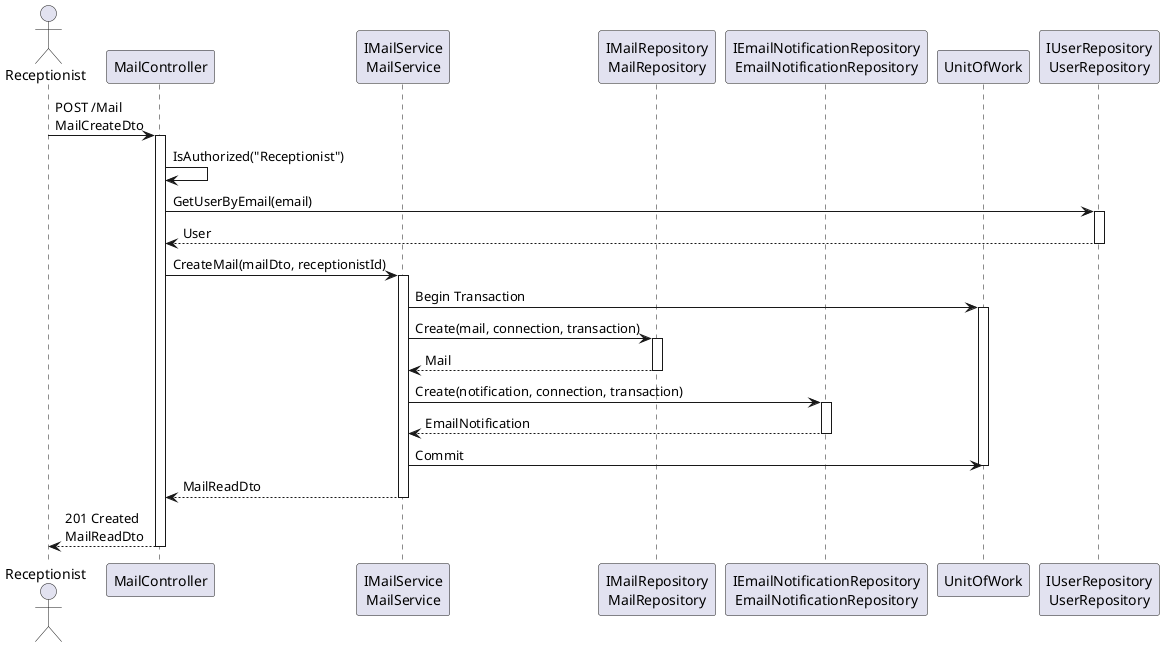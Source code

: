 @startuml
actor Receptionist
participant "MailController" as MC
participant "IMailService\nMailService" as MS
participant "IMailRepository\nMailRepository" as MR
participant "IEmailNotificationRepository\nEmailNotificationRepository" as ENR
participant "UnitOfWork" as UoW
participant "IUserRepository\nUserRepository" as UR

Receptionist -> MC : POST /Mail\nMailCreateDto
activate MC
MC -> MC : IsAuthorized("Receptionist")
MC -> UR : GetUserByEmail(email)
activate UR
UR --> MC : User
deactivate UR
MC -> MS : CreateMail(mailDto, receptionistId)
activate MS
MS -> UoW : Begin Transaction
activate UoW
MS -> MR : Create(mail, connection, transaction)
activate MR
MR --> MS : Mail
deactivate MR
MS -> ENR : Create(notification, connection, transaction)
activate ENR
ENR --> MS : EmailNotification
deactivate ENR
MS -> UoW : Commit
deactivate UoW
MS --> MC : MailReadDto
deactivate MS
MC --> Receptionist : 201 Created\nMailReadDto
deactivate MC
@enduml